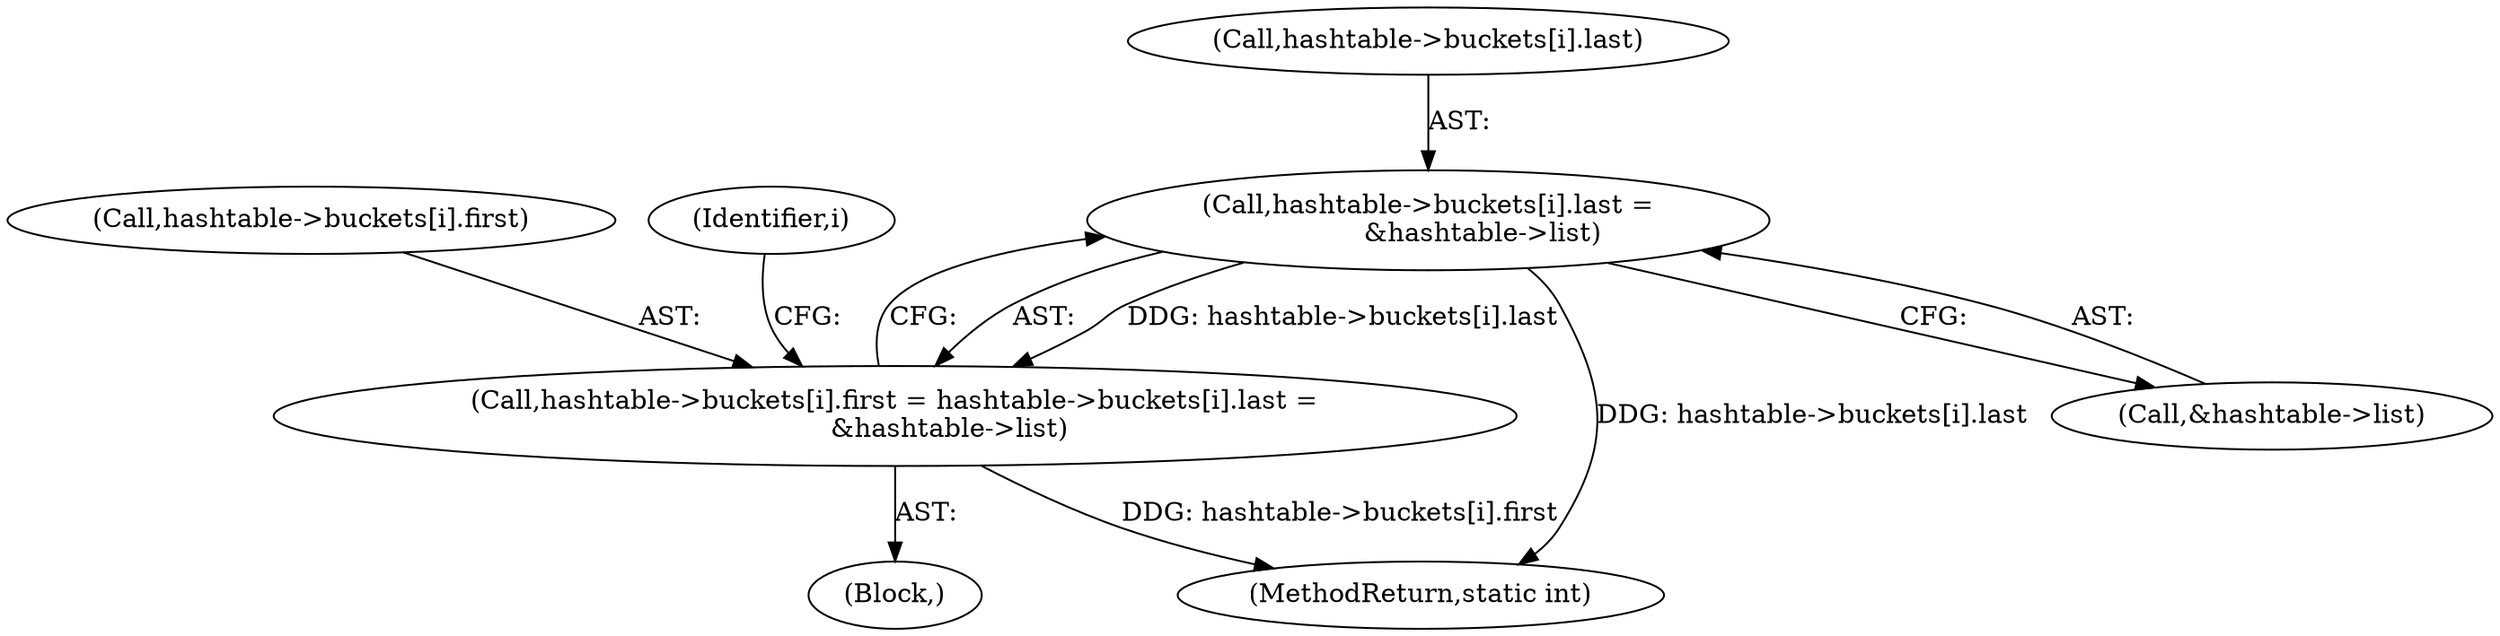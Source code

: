 digraph "0_jansson_8f80c2d83808150724d31793e6ade92749b1faa4_2@pointer" {
"1000161" [label="(Call,hashtable->buckets[i].last =\n             &hashtable->list)"];
"1000153" [label="(Call,hashtable->buckets[i].first = hashtable->buckets[i].last =\n             &hashtable->list)"];
"1000226" [label="(MethodReturn,static int)"];
"1000152" [label="(Block,)"];
"1000161" [label="(Call,hashtable->buckets[i].last =\n             &hashtable->list)"];
"1000169" [label="(Call,&hashtable->list)"];
"1000162" [label="(Call,hashtable->buckets[i].last)"];
"1000153" [label="(Call,hashtable->buckets[i].first = hashtable->buckets[i].last =\n             &hashtable->list)"];
"1000154" [label="(Call,hashtable->buckets[i].first)"];
"1000151" [label="(Identifier,i)"];
"1000161" -> "1000153"  [label="AST: "];
"1000161" -> "1000169"  [label="CFG: "];
"1000162" -> "1000161"  [label="AST: "];
"1000169" -> "1000161"  [label="AST: "];
"1000153" -> "1000161"  [label="CFG: "];
"1000161" -> "1000226"  [label="DDG: hashtable->buckets[i].last"];
"1000161" -> "1000153"  [label="DDG: hashtable->buckets[i].last"];
"1000153" -> "1000152"  [label="AST: "];
"1000154" -> "1000153"  [label="AST: "];
"1000151" -> "1000153"  [label="CFG: "];
"1000153" -> "1000226"  [label="DDG: hashtable->buckets[i].first"];
}
